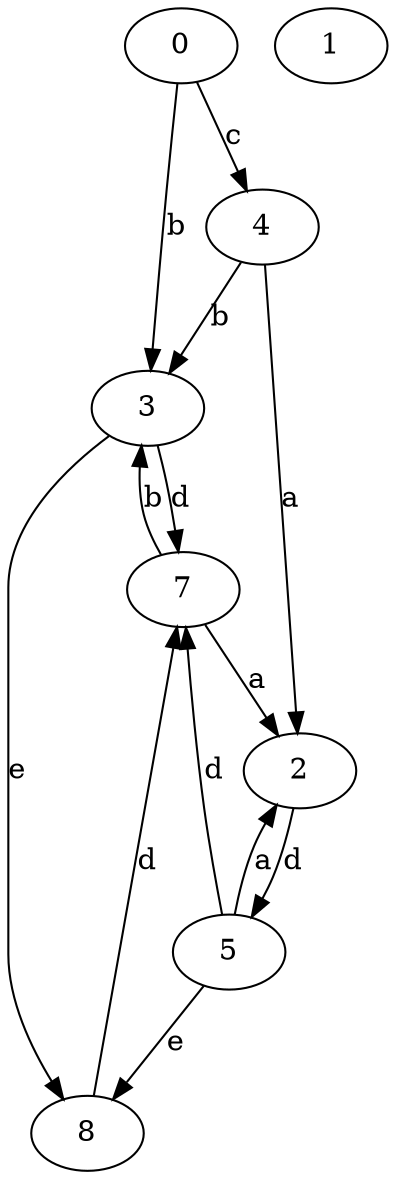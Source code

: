 strict digraph  {
0;
1;
2;
3;
4;
5;
7;
8;
0 -> 3  [label=b];
0 -> 4  [label=c];
2 -> 5  [label=d];
3 -> 7  [label=d];
3 -> 8  [label=e];
4 -> 2  [label=a];
4 -> 3  [label=b];
5 -> 2  [label=a];
5 -> 7  [label=d];
5 -> 8  [label=e];
7 -> 2  [label=a];
7 -> 3  [label=b];
8 -> 7  [label=d];
}
